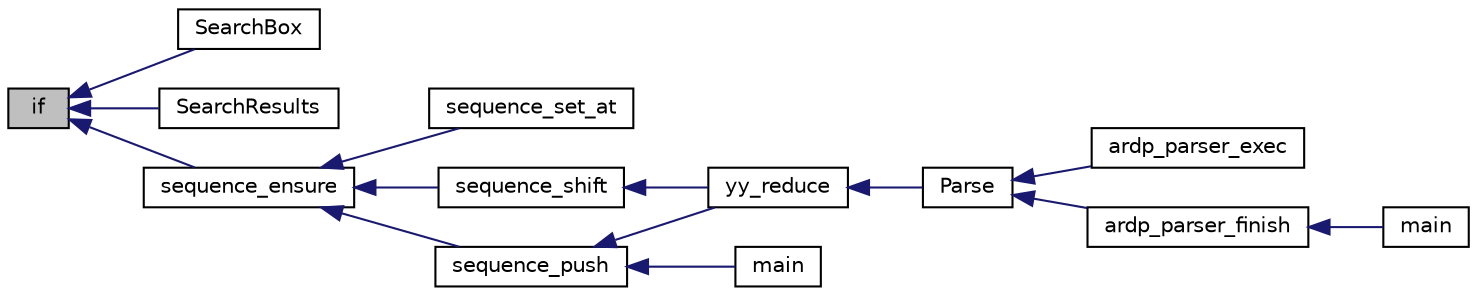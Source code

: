 digraph "if"
{
 // INTERACTIVE_SVG=YES
  edge [fontname="Helvetica",fontsize="10",labelfontname="Helvetica",labelfontsize="10"];
  node [fontname="Helvetica",fontsize="10",shape=record];
  rankdir="LR";
  Node1 [label="if",height=0.2,width=0.4,color="black", fillcolor="grey75", style="filled", fontcolor="black"];
  Node1 -> Node2 [dir="back",color="midnightblue",fontsize="10",style="solid",fontname="Helvetica"];
  Node2 [label="SearchBox",height=0.2,width=0.4,color="black", fillcolor="white", style="filled",URL="$d2/d19/search_8js.html#a52066106482f8136aa9e0ec859e8188f"];
  Node1 -> Node3 [dir="back",color="midnightblue",fontsize="10",style="solid",fontname="Helvetica"];
  Node3 [label="SearchResults",height=0.2,width=0.4,color="black", fillcolor="white", style="filled",URL="$d2/d19/search_8js.html#a9189b9f7a32b6bc78240f40348f7fe03"];
  Node1 -> Node4 [dir="back",color="midnightblue",fontsize="10",style="solid",fontname="Helvetica"];
  Node4 [label="sequence_ensure",height=0.2,width=0.4,color="black", fillcolor="white", style="filled",URL="$d4/d43/sequence_8c.html#a3284b67b79168061487516dcd2afac7b"];
  Node4 -> Node5 [dir="back",color="midnightblue",fontsize="10",style="solid",fontname="Helvetica"];
  Node5 [label="sequence_set_at",height=0.2,width=0.4,color="black", fillcolor="white", style="filled",URL="$d4/d43/sequence_8c.html#a4fe203fe3348bdc865024800601c3af2"];
  Node4 -> Node6 [dir="back",color="midnightblue",fontsize="10",style="solid",fontname="Helvetica"];
  Node6 [label="sequence_push",height=0.2,width=0.4,color="black", fillcolor="white", style="filled",URL="$d4/d43/sequence_8c.html#af26b115986ea4e2a82bbdfd553731b2a"];
  Node6 -> Node7 [dir="back",color="midnightblue",fontsize="10",style="solid",fontname="Helvetica"];
  Node7 [label="yy_reduce",height=0.2,width=0.4,color="black", fillcolor="white", style="filled",URL="$d6/d1c/turtle__parser_8c.html#a7c419a9b25711c666a9a2449ef377f14"];
  Node7 -> Node8 [dir="back",color="midnightblue",fontsize="10",style="solid",fontname="Helvetica"];
  Node8 [label="Parse",height=0.2,width=0.4,color="black", fillcolor="white", style="filled",URL="$d6/d1c/turtle__parser_8c.html#a3c36da155e7cc782a7c759461bfc4acb"];
  Node8 -> Node9 [dir="back",color="midnightblue",fontsize="10",style="solid",fontname="Helvetica"];
  Node9 [label="ardp_parser_exec",height=0.2,width=0.4,color="black", fillcolor="white", style="filled",URL="$db/d06/test__lemon_8c.html#a32f57dfc8fb69715ace3977789c4010e"];
  Node8 -> Node10 [dir="back",color="midnightblue",fontsize="10",style="solid",fontname="Helvetica"];
  Node10 [label="ardp_parser_finish",height=0.2,width=0.4,color="black", fillcolor="white", style="filled",URL="$db/d06/test__lemon_8c.html#a5f6da0e12004e85804719717c0fe18d0",tooltip="Flush parser to end one parsing unit. "];
  Node10 -> Node11 [dir="back",color="midnightblue",fontsize="10",style="solid",fontname="Helvetica"];
  Node11 [label="main",height=0.2,width=0.4,color="black", fillcolor="white", style="filled",URL="$d8/da8/ardp_8c.html#a3c04138a5bfe5d72780bb7e82a18e627"];
  Node6 -> Node12 [dir="back",color="midnightblue",fontsize="10",style="solid",fontname="Helvetica"];
  Node12 [label="main",height=0.2,width=0.4,color="black", fillcolor="white", style="filled",URL="$d6/d8f/check__sequence__free_8c.html#a3c04138a5bfe5d72780bb7e82a18e627"];
  Node4 -> Node13 [dir="back",color="midnightblue",fontsize="10",style="solid",fontname="Helvetica"];
  Node13 [label="sequence_shift",height=0.2,width=0.4,color="black", fillcolor="white", style="filled",URL="$d4/d43/sequence_8c.html#a1b612f302148de12a236349f25900732"];
  Node13 -> Node7 [dir="back",color="midnightblue",fontsize="10",style="solid",fontname="Helvetica"];
}
